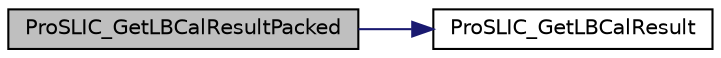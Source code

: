 digraph "ProSLIC_GetLBCalResultPacked"
{
  edge [fontname="Helvetica",fontsize="10",labelfontname="Helvetica",labelfontsize="10"];
  node [fontname="Helvetica",fontsize="10",shape=record];
  rankdir="LR";
  Node1 [label="ProSLIC_GetLBCalResultPacked",height=0.2,width=0.4,color="black", fillcolor="grey75", style="filled", fontcolor="black"];
  Node1 -> Node2 [color="midnightblue",fontsize="10",style="solid",fontname="Helvetica"];
  Node2 [label="ProSLIC_GetLBCalResult",height=0.2,width=0.4,color="black", fillcolor="white", style="filled",URL="$group___p_r_o_s_l_i_c___l_b___c_a_l_i_b_r_a_t_i_o_n.html#ga6659cff390ca59f4e48e3b7a43b9446d",tooltip="This function returns the coefficient results of the last LB calibration. "];
}

